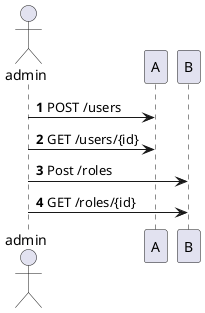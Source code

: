 @startuml

actor admin

' Эндпоинты сервиса А
!$A_Create_User = "POST /users"
!$A_Get_User = "GET /users/{id}"

' Эндпоинты сервиса B
!$B_Create_Role = "Post /roles"
!$B_Get_Role = "GET /roles/{id}"


autonumber

admin->A: $A_Create_User
admin->A: $A_Get_User


admin->B: $B_Create_Role
admin->B: $B_Get_Role

@enduml